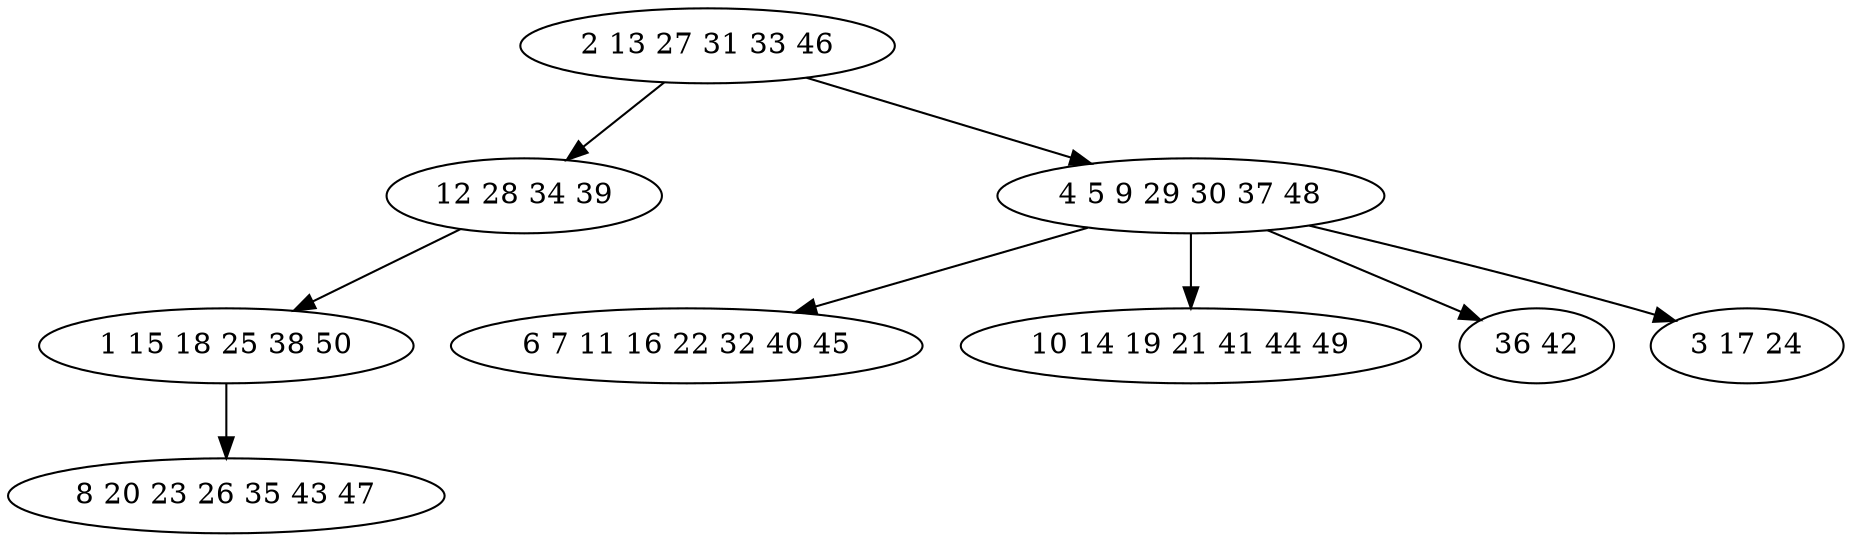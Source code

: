 digraph true_tree {
	"0" -> "1"
	"0" -> "2"
	"2" -> "3"
	"1" -> "4"
	"2" -> "5"
	"2" -> "6"
	"2" -> "7"
	"4" -> "8"
	"0" [label="2 13 27 31 33 46"];
	"1" [label="12 28 34 39"];
	"2" [label="4 5 9 29 30 37 48"];
	"3" [label="6 7 11 16 22 32 40 45"];
	"4" [label="1 15 18 25 38 50"];
	"5" [label="10 14 19 21 41 44 49"];
	"6" [label="36 42"];
	"7" [label="3 17 24"];
	"8" [label="8 20 23 26 35 43 47"];
}
